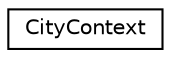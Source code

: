 digraph "Graphical Class Hierarchy"
{
 // LATEX_PDF_SIZE
  edge [fontname="Helvetica",fontsize="10",labelfontname="Helvetica",labelfontsize="10"];
  node [fontname="Helvetica",fontsize="10",shape=record];
  rankdir="LR";
  Node0 [label="CityContext",height=0.2,width=0.4,color="black", fillcolor="white", style="filled",URL="$classCityContext.html",tooltip=" "];
}
